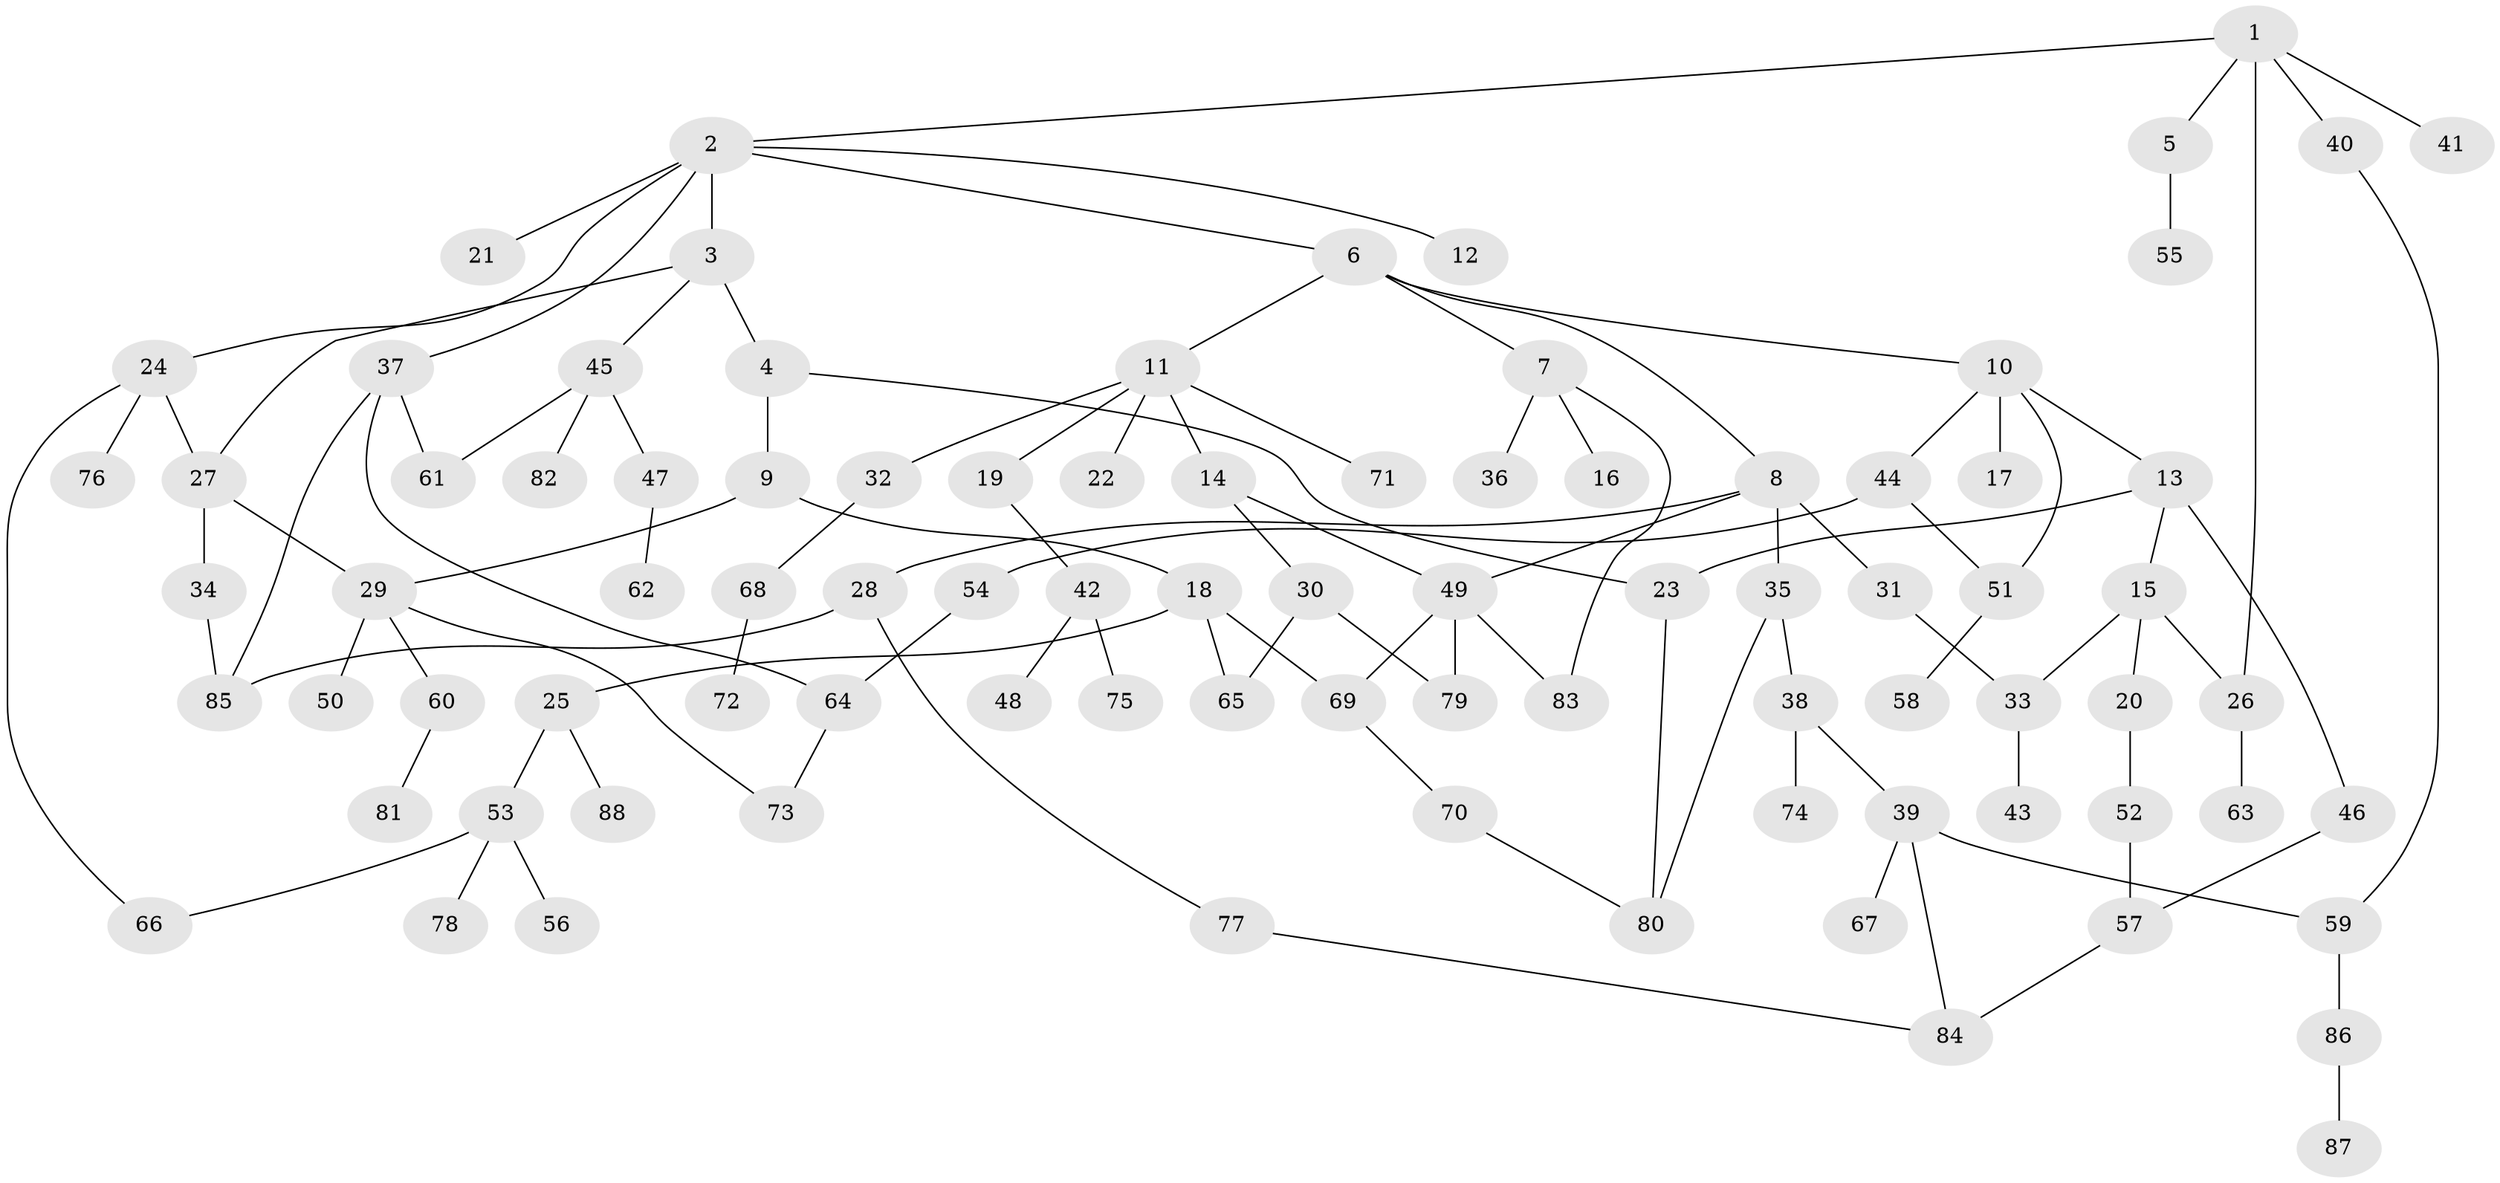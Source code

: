 // coarse degree distribution, {4: 0.18181818181818182, 5: 0.11363636363636363, 3: 0.25, 2: 0.25, 1: 0.18181818181818182, 8: 0.022727272727272728}
// Generated by graph-tools (version 1.1) at 2025/36/03/04/25 23:36:07]
// undirected, 88 vertices, 110 edges
graph export_dot {
  node [color=gray90,style=filled];
  1;
  2;
  3;
  4;
  5;
  6;
  7;
  8;
  9;
  10;
  11;
  12;
  13;
  14;
  15;
  16;
  17;
  18;
  19;
  20;
  21;
  22;
  23;
  24;
  25;
  26;
  27;
  28;
  29;
  30;
  31;
  32;
  33;
  34;
  35;
  36;
  37;
  38;
  39;
  40;
  41;
  42;
  43;
  44;
  45;
  46;
  47;
  48;
  49;
  50;
  51;
  52;
  53;
  54;
  55;
  56;
  57;
  58;
  59;
  60;
  61;
  62;
  63;
  64;
  65;
  66;
  67;
  68;
  69;
  70;
  71;
  72;
  73;
  74;
  75;
  76;
  77;
  78;
  79;
  80;
  81;
  82;
  83;
  84;
  85;
  86;
  87;
  88;
  1 -- 2;
  1 -- 5;
  1 -- 40;
  1 -- 41;
  1 -- 26;
  2 -- 3;
  2 -- 6;
  2 -- 12;
  2 -- 21;
  2 -- 24;
  2 -- 37;
  3 -- 4;
  3 -- 45;
  3 -- 27;
  4 -- 9;
  4 -- 23;
  5 -- 55;
  6 -- 7;
  6 -- 8;
  6 -- 10;
  6 -- 11;
  7 -- 16;
  7 -- 36;
  7 -- 83;
  8 -- 28;
  8 -- 31;
  8 -- 35;
  8 -- 49;
  9 -- 18;
  9 -- 29;
  10 -- 13;
  10 -- 17;
  10 -- 44;
  10 -- 51;
  11 -- 14;
  11 -- 19;
  11 -- 22;
  11 -- 32;
  11 -- 71;
  13 -- 15;
  13 -- 23;
  13 -- 46;
  14 -- 30;
  14 -- 49;
  15 -- 20;
  15 -- 26;
  15 -- 33;
  18 -- 25;
  18 -- 65;
  18 -- 69;
  19 -- 42;
  20 -- 52;
  23 -- 80;
  24 -- 27;
  24 -- 66;
  24 -- 76;
  25 -- 53;
  25 -- 88;
  26 -- 63;
  27 -- 34;
  27 -- 29;
  28 -- 77;
  28 -- 85;
  29 -- 50;
  29 -- 60;
  29 -- 73;
  30 -- 79;
  30 -- 65;
  31 -- 33;
  32 -- 68;
  33 -- 43;
  34 -- 85;
  35 -- 38;
  35 -- 80;
  37 -- 61;
  37 -- 64;
  37 -- 85;
  38 -- 39;
  38 -- 74;
  39 -- 59;
  39 -- 67;
  39 -- 84;
  40 -- 59;
  42 -- 48;
  42 -- 75;
  44 -- 54;
  44 -- 51;
  45 -- 47;
  45 -- 82;
  45 -- 61;
  46 -- 57;
  47 -- 62;
  49 -- 69;
  49 -- 83;
  49 -- 79;
  51 -- 58;
  52 -- 57;
  53 -- 56;
  53 -- 78;
  53 -- 66;
  54 -- 64;
  57 -- 84;
  59 -- 86;
  60 -- 81;
  64 -- 73;
  68 -- 72;
  69 -- 70;
  70 -- 80;
  77 -- 84;
  86 -- 87;
}
